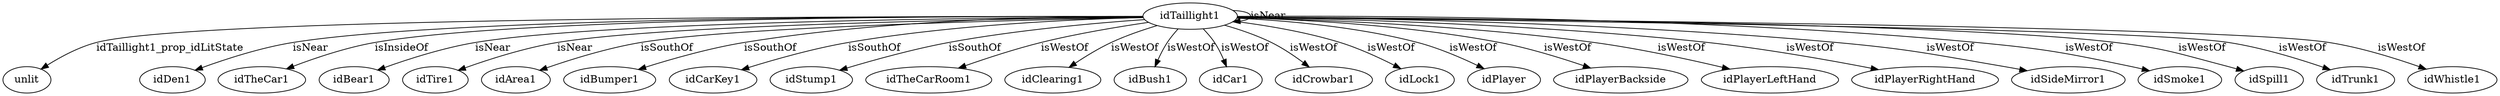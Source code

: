 digraph  {
idTaillight1 [node_type=entity_node];
unlit [node_type=property_node];
idDen1 [node_type=entity_node];
idTheCar1 [node_type=entity_node];
idBear1 [node_type=entity_node];
idTire1 [node_type=entity_node];
idArea1 [node_type=entity_node];
idBumper1 [node_type=entity_node];
idCarKey1 [node_type=entity_node];
idStump1 [node_type=entity_node];
idTheCarRoom1 [node_type=entity_node];
idClearing1 [node_type=entity_node];
idBush1 [node_type=entity_node];
idCar1 [node_type=entity_node];
idCrowbar1 [node_type=entity_node];
idLock1 [node_type=entity_node];
idPlayer [node_type=entity_node];
idPlayerBackside [node_type=entity_node];
idPlayerLeftHand [node_type=entity_node];
idPlayerRightHand [node_type=entity_node];
idSideMirror1 [node_type=entity_node];
idSmoke1 [node_type=entity_node];
idSpill1 [node_type=entity_node];
idTrunk1 [node_type=entity_node];
idWhistle1 [node_type=entity_node];
idTaillight1 -> unlit  [edge_type=property, label=idTaillight1_prop_idLitState];
idTaillight1 -> idDen1  [edge_type=relationship, label=isNear];
idTaillight1 -> idTheCar1  [edge_type=relationship, label=isInsideOf];
idTaillight1 -> idBear1  [edge_type=relationship, label=isNear];
idTaillight1 -> idTire1  [edge_type=relationship, label=isNear];
idTaillight1 -> idTaillight1  [edge_type=relationship, label=isNear];
idTaillight1 -> idArea1  [edge_type=relationship, label=isSouthOf];
idTaillight1 -> idBumper1  [edge_type=relationship, label=isSouthOf];
idTaillight1 -> idCarKey1  [edge_type=relationship, label=isSouthOf];
idTaillight1 -> idStump1  [edge_type=relationship, label=isSouthOf];
idTaillight1 -> idTheCarRoom1  [edge_type=relationship, label=isWestOf];
idTaillight1 -> idClearing1  [edge_type=relationship, label=isWestOf];
idTaillight1 -> idBush1  [edge_type=relationship, label=isWestOf];
idTaillight1 -> idCar1  [edge_type=relationship, label=isWestOf];
idTaillight1 -> idCrowbar1  [edge_type=relationship, label=isWestOf];
idTaillight1 -> idLock1  [edge_type=relationship, label=isWestOf];
idTaillight1 -> idPlayer  [edge_type=relationship, label=isWestOf];
idTaillight1 -> idPlayerBackside  [edge_type=relationship, label=isWestOf];
idTaillight1 -> idPlayerLeftHand  [edge_type=relationship, label=isWestOf];
idTaillight1 -> idPlayerRightHand  [edge_type=relationship, label=isWestOf];
idTaillight1 -> idSideMirror1  [edge_type=relationship, label=isWestOf];
idTaillight1 -> idSmoke1  [edge_type=relationship, label=isWestOf];
idTaillight1 -> idSpill1  [edge_type=relationship, label=isWestOf];
idTaillight1 -> idTrunk1  [edge_type=relationship, label=isWestOf];
idTaillight1 -> idWhistle1  [edge_type=relationship, label=isWestOf];
}
